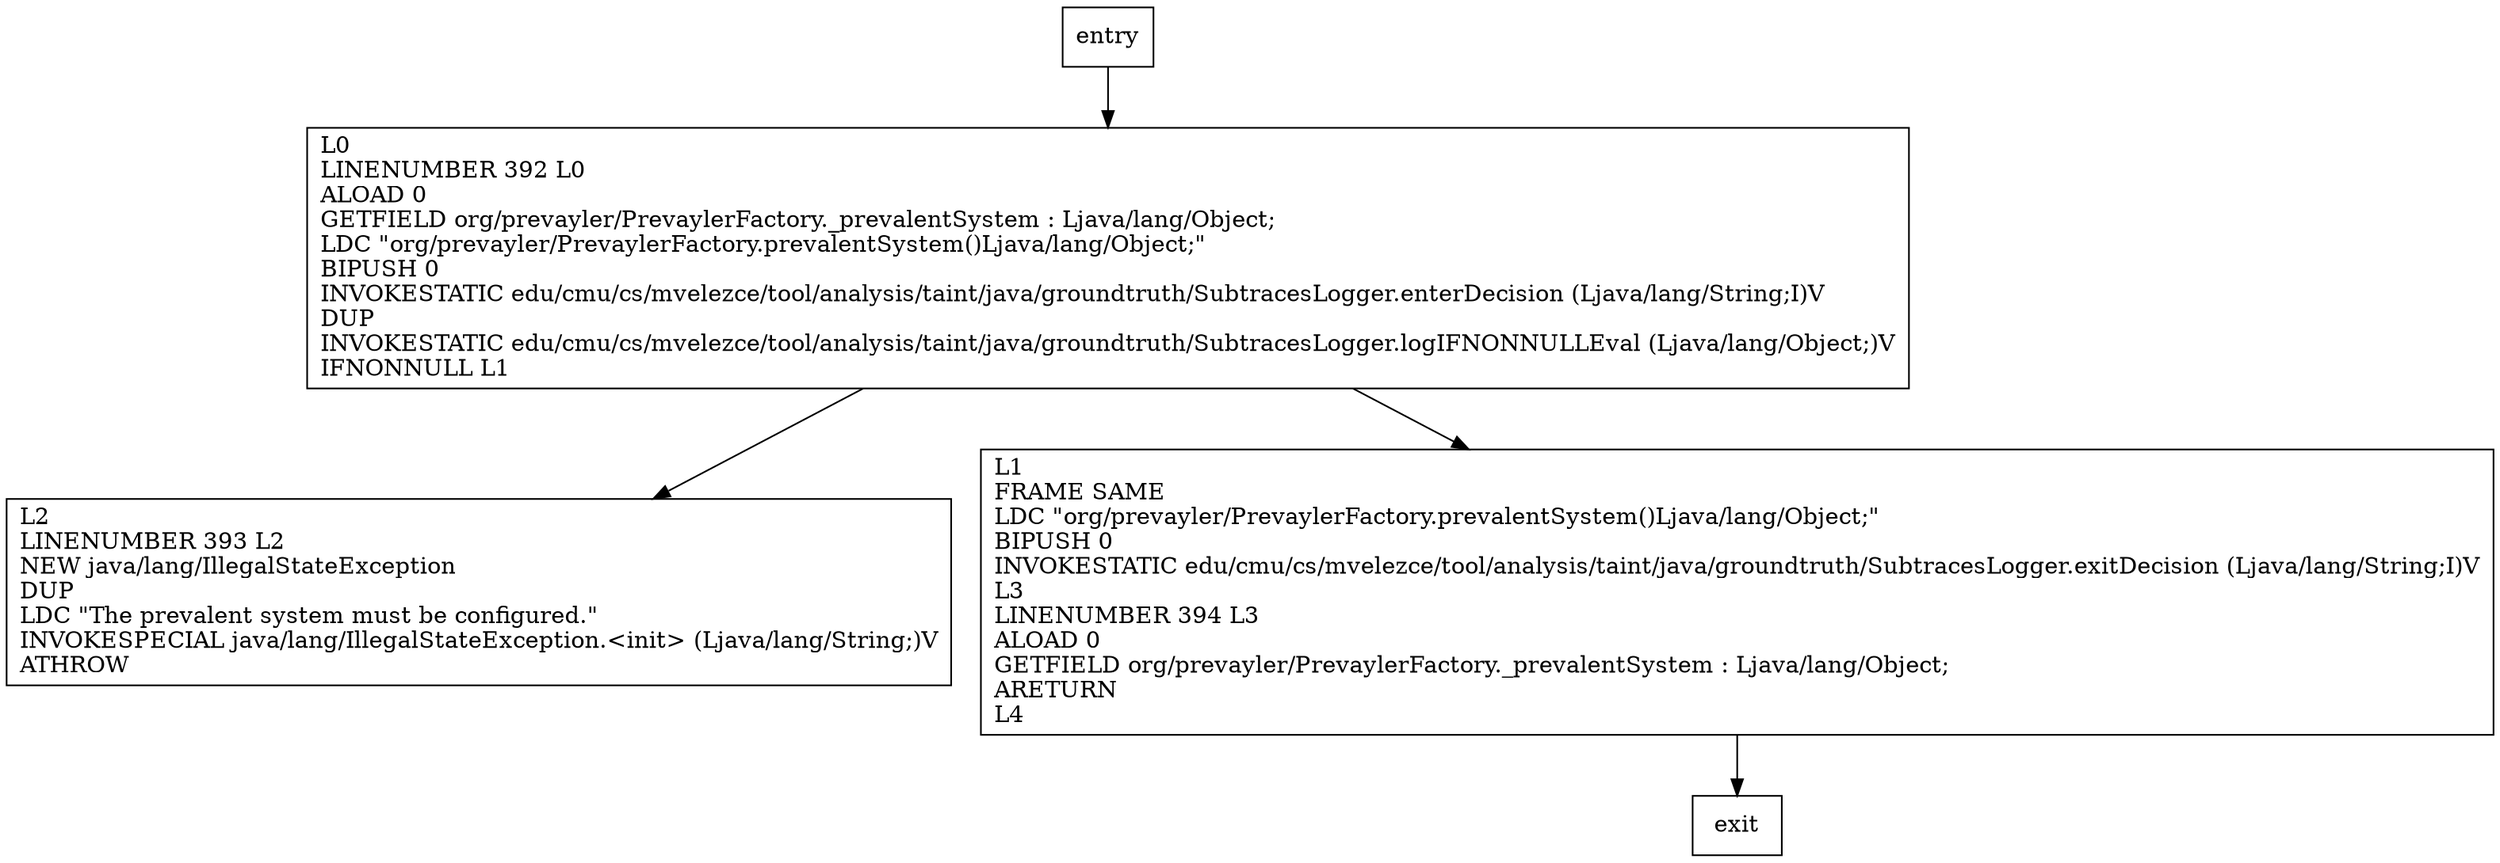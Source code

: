 digraph prevalentSystem {
node [shape=record];
2018683696 [label="L2\lLINENUMBER 393 L2\lNEW java/lang/IllegalStateException\lDUP\lLDC \"The prevalent system must be configured.\"\lINVOKESPECIAL java/lang/IllegalStateException.\<init\> (Ljava/lang/String;)V\lATHROW\l"];
1098338771 [label="L1\lFRAME SAME\lLDC \"org/prevayler/PrevaylerFactory.prevalentSystem()Ljava/lang/Object;\"\lBIPUSH 0\lINVOKESTATIC edu/cmu/cs/mvelezce/tool/analysis/taint/java/groundtruth/SubtracesLogger.exitDecision (Ljava/lang/String;I)V\lL3\lLINENUMBER 394 L3\lALOAD 0\lGETFIELD org/prevayler/PrevaylerFactory._prevalentSystem : Ljava/lang/Object;\lARETURN\lL4\l"];
1034296050 [label="L0\lLINENUMBER 392 L0\lALOAD 0\lGETFIELD org/prevayler/PrevaylerFactory._prevalentSystem : Ljava/lang/Object;\lLDC \"org/prevayler/PrevaylerFactory.prevalentSystem()Ljava/lang/Object;\"\lBIPUSH 0\lINVOKESTATIC edu/cmu/cs/mvelezce/tool/analysis/taint/java/groundtruth/SubtracesLogger.enterDecision (Ljava/lang/String;I)V\lDUP\lINVOKESTATIC edu/cmu/cs/mvelezce/tool/analysis/taint/java/groundtruth/SubtracesLogger.logIFNONNULLEval (Ljava/lang/Object;)V\lIFNONNULL L1\l"];
entry;
exit;
entry -> 1034296050;
1098338771 -> exit;
1034296050 -> 2018683696;
1034296050 -> 1098338771;
}
